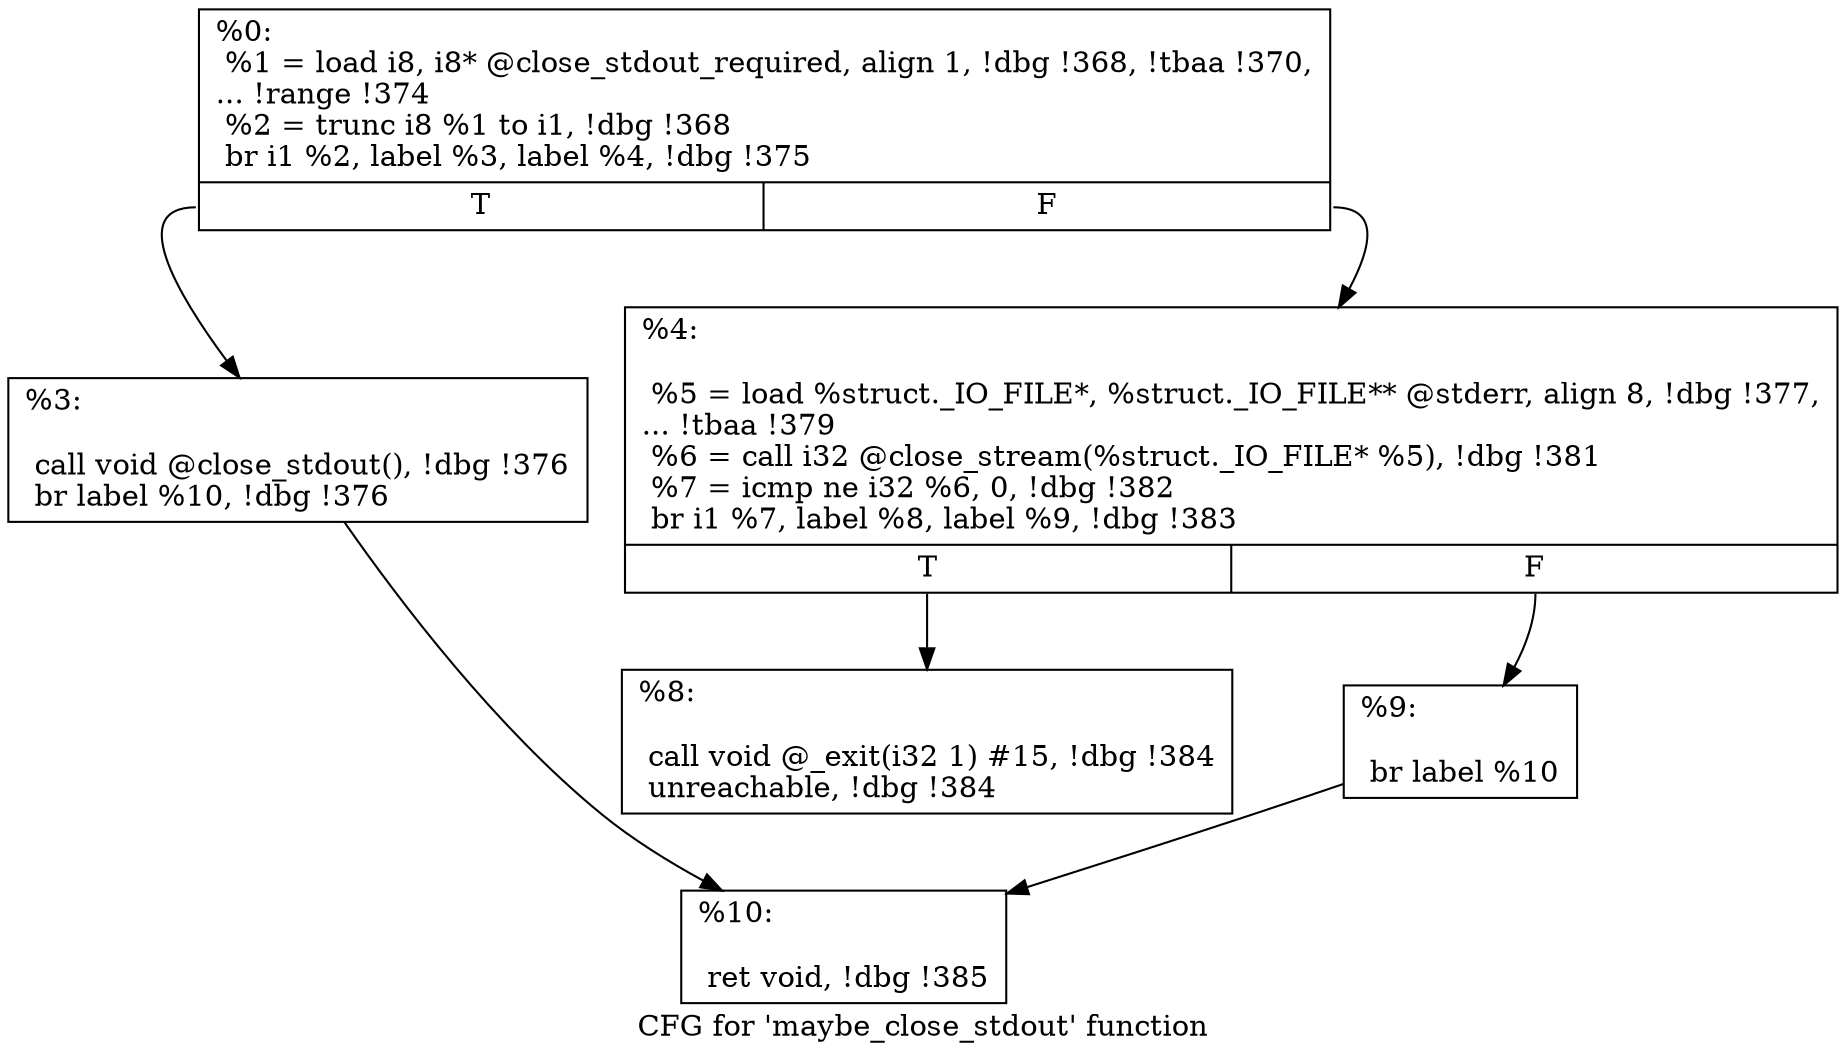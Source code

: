 digraph "CFG for 'maybe_close_stdout' function" {
	label="CFG for 'maybe_close_stdout' function";

	Node0x23c5030 [shape=record,label="{%0:\l  %1 = load i8, i8* @close_stdout_required, align 1, !dbg !368, !tbaa !370,\l... !range !374\l  %2 = trunc i8 %1 to i1, !dbg !368\l  br i1 %2, label %3, label %4, !dbg !375\l|{<s0>T|<s1>F}}"];
	Node0x23c5030:s0 -> Node0x23c5350;
	Node0x23c5030:s1 -> Node0x240b300;
	Node0x23c5350 [shape=record,label="{%3:\l\l  call void @close_stdout(), !dbg !376\l  br label %10, !dbg !376\l}"];
	Node0x23c5350 -> Node0x240b3f0;
	Node0x240b300 [shape=record,label="{%4:\l\l  %5 = load %struct._IO_FILE*, %struct._IO_FILE** @stderr, align 8, !dbg !377,\l... !tbaa !379\l  %6 = call i32 @close_stream(%struct._IO_FILE* %5), !dbg !381\l  %7 = icmp ne i32 %6, 0, !dbg !382\l  br i1 %7, label %8, label %9, !dbg !383\l|{<s0>T|<s1>F}}"];
	Node0x240b300:s0 -> Node0x240b350;
	Node0x240b300:s1 -> Node0x240b3a0;
	Node0x240b350 [shape=record,label="{%8:\l\l  call void @_exit(i32 1) #15, !dbg !384\l  unreachable, !dbg !384\l}"];
	Node0x240b3a0 [shape=record,label="{%9:\l\l  br label %10\l}"];
	Node0x240b3a0 -> Node0x240b3f0;
	Node0x240b3f0 [shape=record,label="{%10:\l\l  ret void, !dbg !385\l}"];
}
